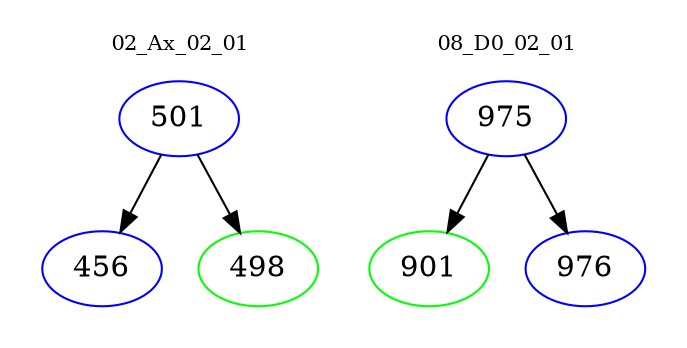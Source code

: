 digraph{
subgraph cluster_0 {
color = white
label = "02_Ax_02_01";
fontsize=10;
T0_501 [label="501", color="blue"]
T0_501 -> T0_456 [color="black"]
T0_456 [label="456", color="blue"]
T0_501 -> T0_498 [color="black"]
T0_498 [label="498", color="green"]
}
subgraph cluster_1 {
color = white
label = "08_D0_02_01";
fontsize=10;
T1_975 [label="975", color="blue"]
T1_975 -> T1_901 [color="black"]
T1_901 [label="901", color="green"]
T1_975 -> T1_976 [color="black"]
T1_976 [label="976", color="blue"]
}
}
